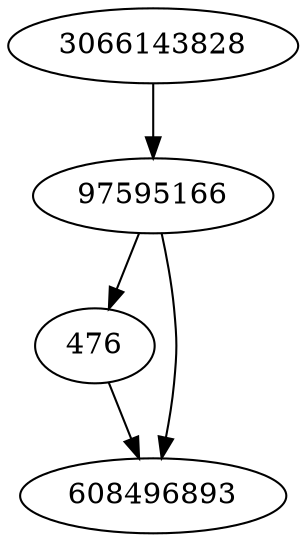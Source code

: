 strict digraph  {
476;
608496893;
97595166;
3066143828;
476 -> 608496893;
97595166 -> 608496893;
97595166 -> 476;
3066143828 -> 97595166;
}
